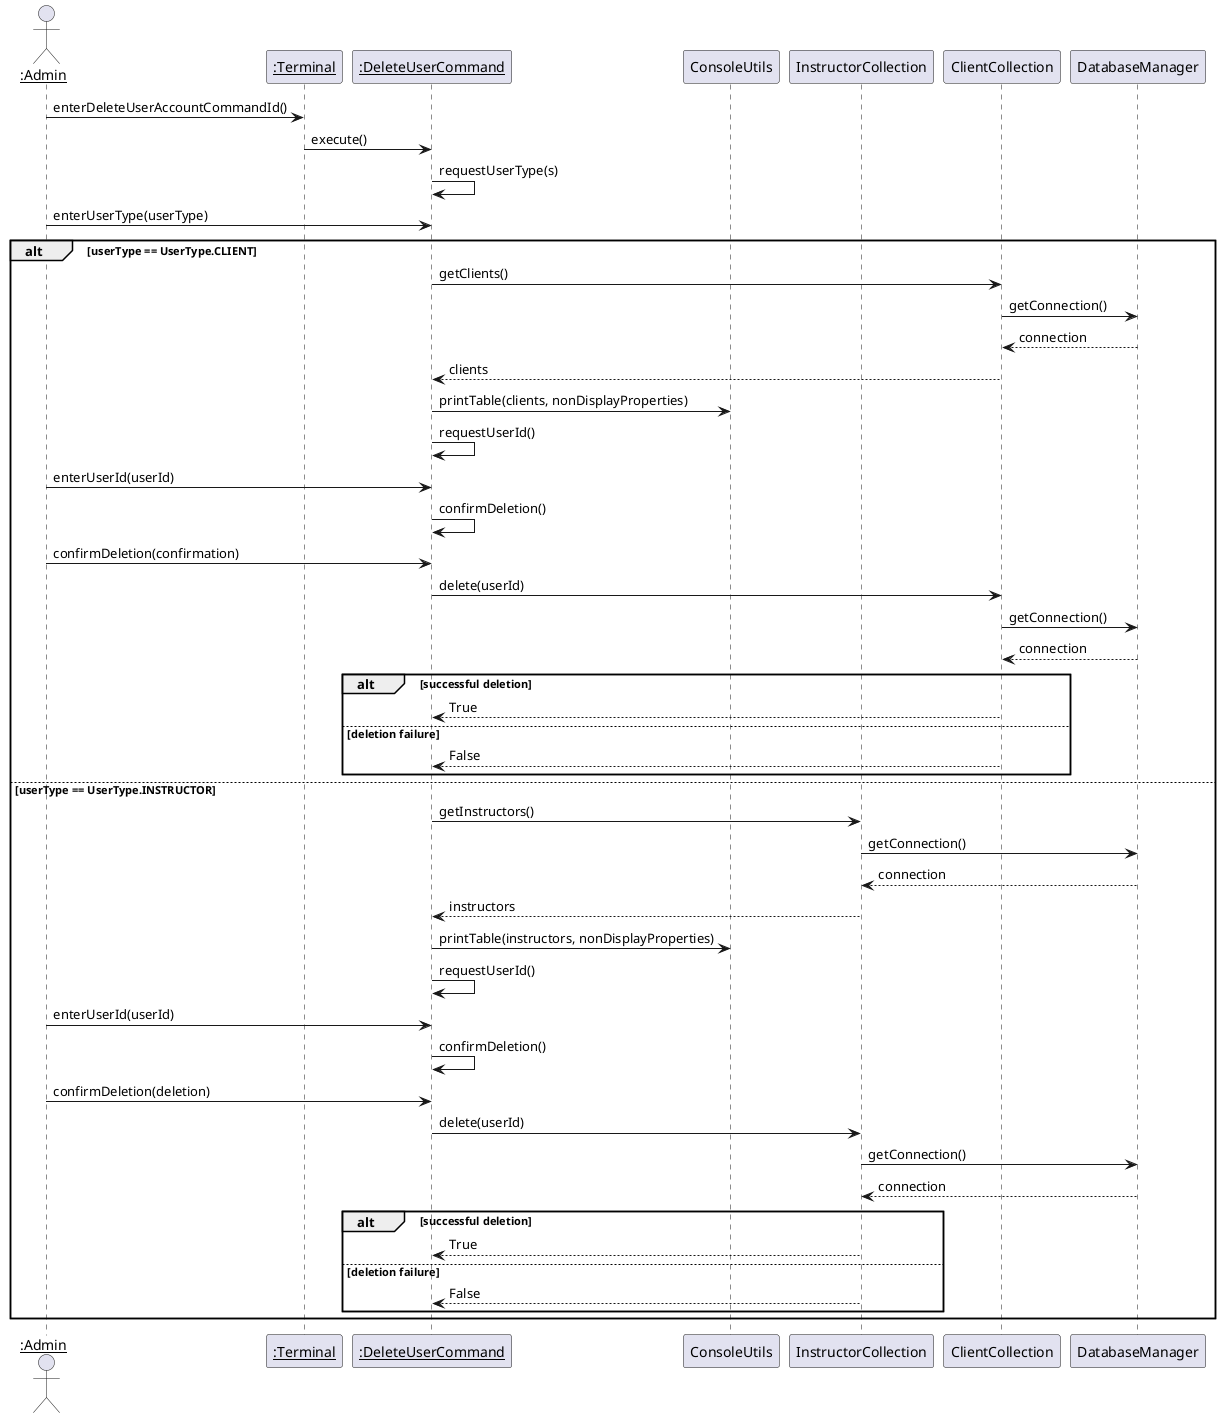 @startuml
actor "<u>:Admin" as admin
participant "<u>:Terminal" as terminal
participant "<u>:DeleteUserCommand" as command
participant "ConsoleUtils" as consoleUtils
participant "InstructorCollection" as instructorCollection
participant "ClientCollection" as clientCollection
participant "DatabaseManager" as databaseManager

admin -> terminal : enterDeleteUserAccountCommandId()
terminal -> command : execute()
command -> command : requestUserType(s)
admin -> command : enterUserType(userType)
alt userType == UserType.CLIENT
    command -> clientCollection : getClients()
    clientCollection -> databaseManager : getConnection()
    databaseManager --> clientCollection : connection
    clientCollection --> command : clients
    command -> consoleUtils : printTable(clients, nonDisplayProperties)
    command -> command : requestUserId()
    admin -> command : enterUserId(userId)
    command -> command : confirmDeletion()
    admin -> command : confirmDeletion(confirmation)
    command -> clientCollection : delete(userId)
    clientCollection -> databaseManager : getConnection()
    databaseManager --> clientCollection : connection
    alt successful deletion 
        clientCollection --> command : True
    else deletion failure
        clientCollection --> command : False
    end
else userType == UserType.INSTRUCTOR
    command -> instructorCollection : getInstructors()
    instructorCollection -> databaseManager : getConnection()
    databaseManager --> instructorCollection : connection
    instructorCollection --> command : instructors
    command -> consoleUtils : printTable(instructors, nonDisplayProperties)
    command -> command : requestUserId()
    admin -> command : enterUserId(userId)
    command -> command : confirmDeletion()
    admin -> command : confirmDeletion(deletion)
    command -> instructorCollection : delete(userId)
    instructorCollection -> databaseManager : getConnection()
    databaseManager --> instructorCollection : connection
    alt successful deletion 
        instructorCollection --> command : True
    else deletion failure
        instructorCollection --> command : False
    end
end
@enduml